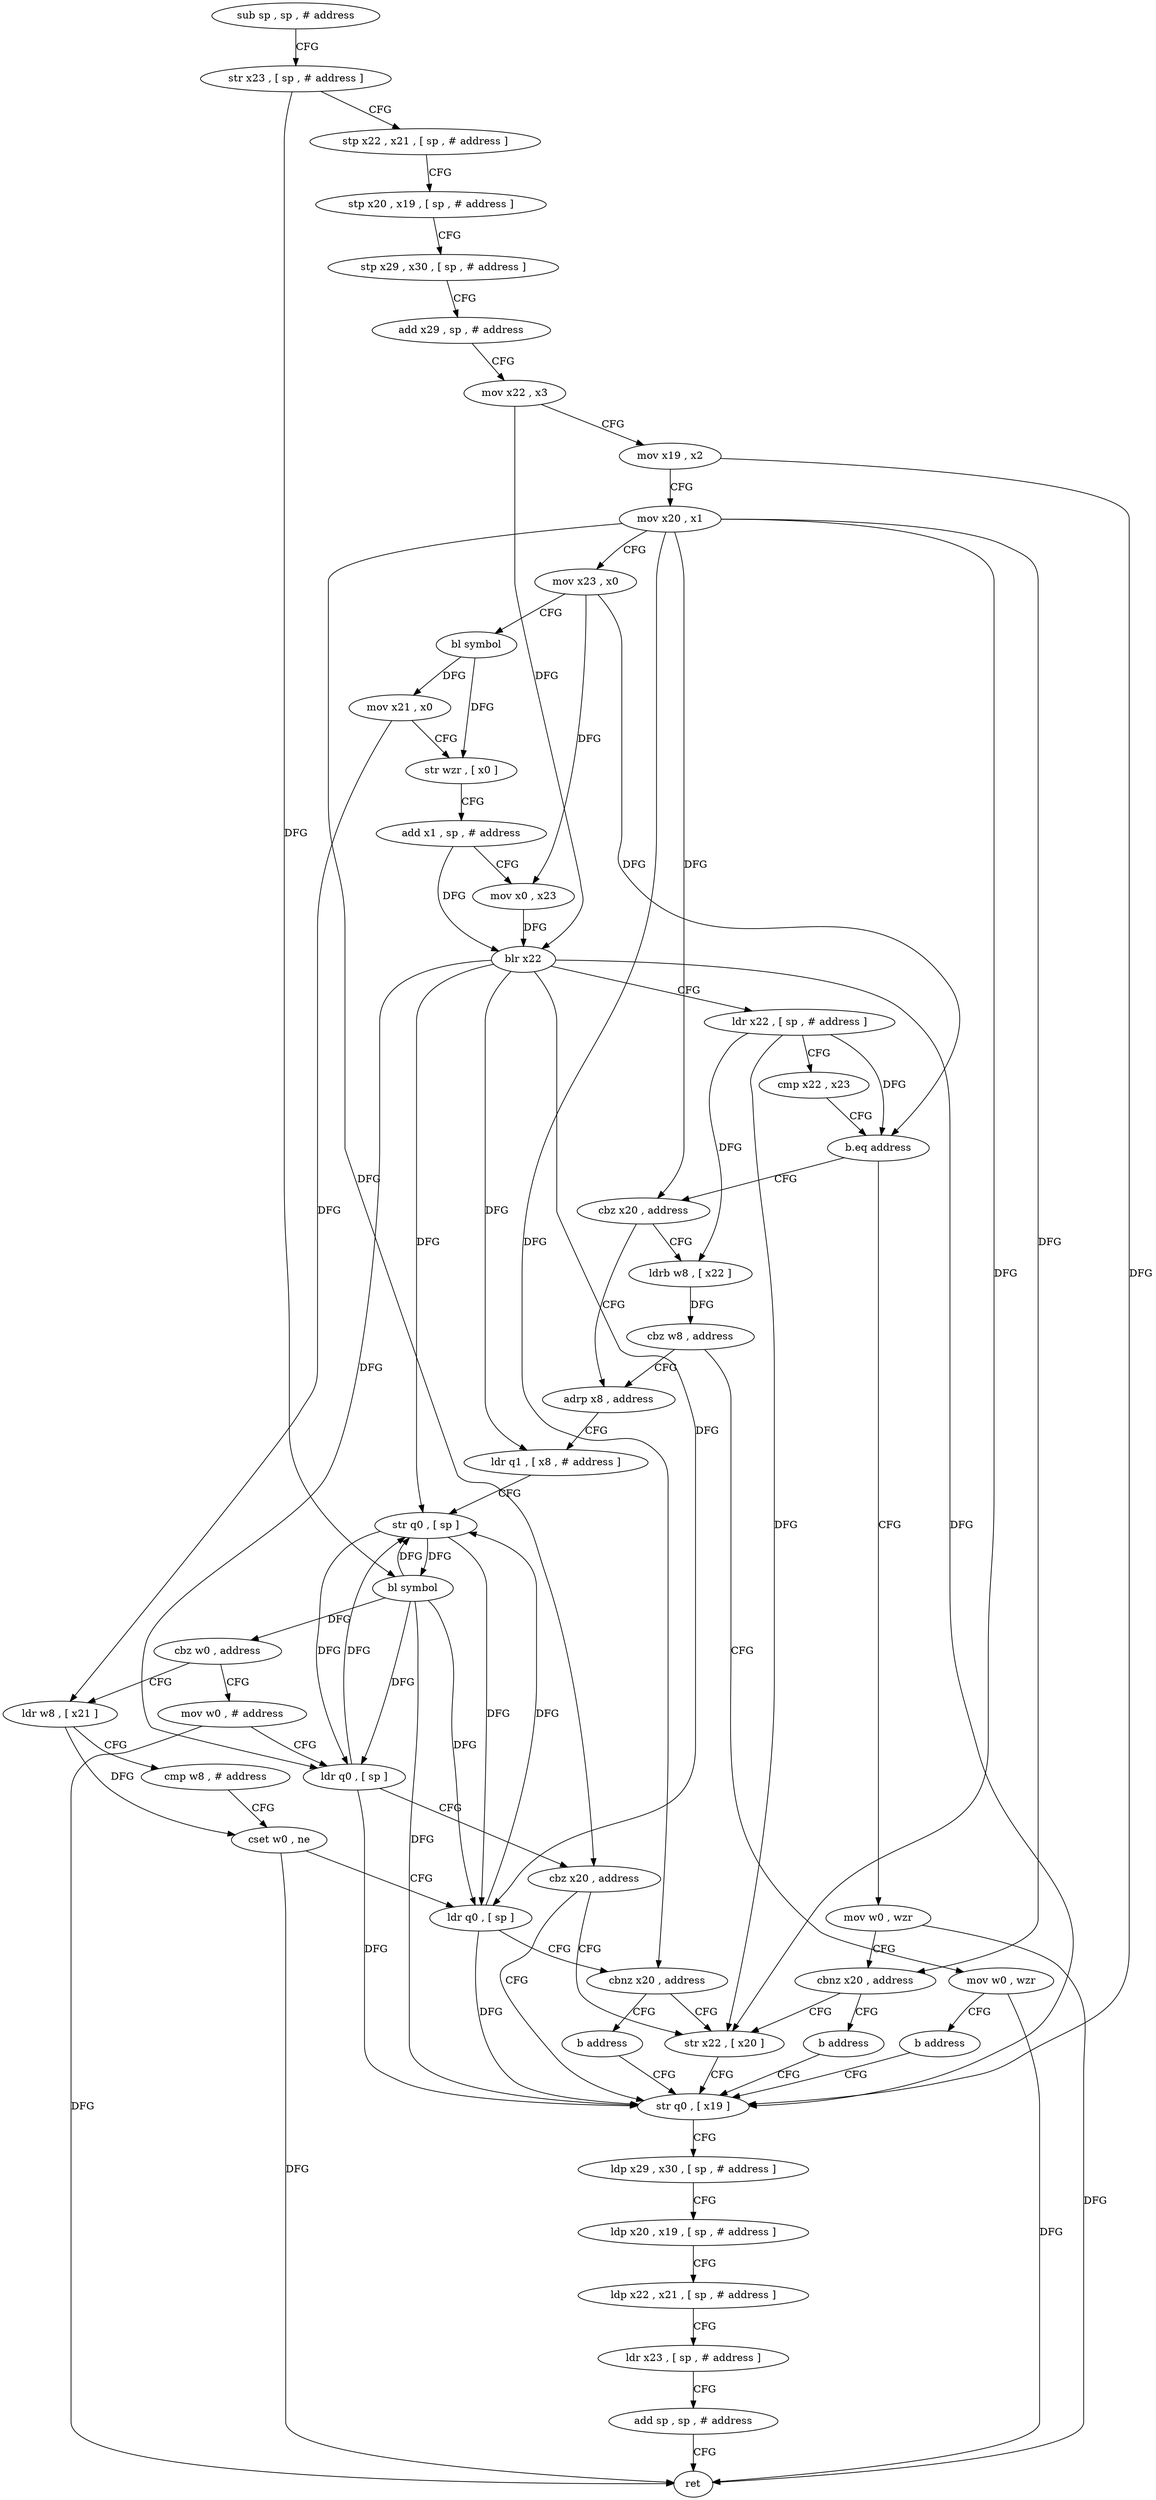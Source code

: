 digraph "func" {
"4220008" [label = "sub sp , sp , # address" ]
"4220012" [label = "str x23 , [ sp , # address ]" ]
"4220016" [label = "stp x22 , x21 , [ sp , # address ]" ]
"4220020" [label = "stp x20 , x19 , [ sp , # address ]" ]
"4220024" [label = "stp x29 , x30 , [ sp , # address ]" ]
"4220028" [label = "add x29 , sp , # address" ]
"4220032" [label = "mov x22 , x3" ]
"4220036" [label = "mov x19 , x2" ]
"4220040" [label = "mov x20 , x1" ]
"4220044" [label = "mov x23 , x0" ]
"4220048" [label = "bl symbol" ]
"4220052" [label = "mov x21 , x0" ]
"4220056" [label = "str wzr , [ x0 ]" ]
"4220060" [label = "add x1 , sp , # address" ]
"4220064" [label = "mov x0 , x23" ]
"4220068" [label = "blr x22" ]
"4220072" [label = "ldr x22 , [ sp , # address ]" ]
"4220076" [label = "cmp x22 , x23" ]
"4220080" [label = "b.eq address" ]
"4220132" [label = "mov w0 , wzr" ]
"4220084" [label = "cbz x20 , address" ]
"4220136" [label = "cbnz x20 , address" ]
"4220172" [label = "str x22 , [ x20 ]" ]
"4220140" [label = "b address" ]
"4220144" [label = "ldrb w8 , [ x22 ]" ]
"4220088" [label = "adrp x8 , address" ]
"4220176" [label = "str q0 , [ x19 ]" ]
"4220148" [label = "cbz w8 , address" ]
"4220152" [label = "mov w0 , wzr" ]
"4220092" [label = "ldr q1 , [ x8 , # address ]" ]
"4220096" [label = "str q0 , [ sp ]" ]
"4220100" [label = "bl symbol" ]
"4220104" [label = "cbz w0 , address" ]
"4220160" [label = "mov w0 , # address" ]
"4220108" [label = "ldr w8 , [ x21 ]" ]
"4220180" [label = "ldp x29 , x30 , [ sp , # address ]" ]
"4220184" [label = "ldp x20 , x19 , [ sp , # address ]" ]
"4220188" [label = "ldp x22 , x21 , [ sp , # address ]" ]
"4220192" [label = "ldr x23 , [ sp , # address ]" ]
"4220196" [label = "add sp , sp , # address" ]
"4220200" [label = "ret" ]
"4220156" [label = "b address" ]
"4220164" [label = "ldr q0 , [ sp ]" ]
"4220168" [label = "cbz x20 , address" ]
"4220112" [label = "cmp w8 , # address" ]
"4220116" [label = "cset w0 , ne" ]
"4220120" [label = "ldr q0 , [ sp ]" ]
"4220124" [label = "cbnz x20 , address" ]
"4220128" [label = "b address" ]
"4220008" -> "4220012" [ label = "CFG" ]
"4220012" -> "4220016" [ label = "CFG" ]
"4220012" -> "4220100" [ label = "DFG" ]
"4220016" -> "4220020" [ label = "CFG" ]
"4220020" -> "4220024" [ label = "CFG" ]
"4220024" -> "4220028" [ label = "CFG" ]
"4220028" -> "4220032" [ label = "CFG" ]
"4220032" -> "4220036" [ label = "CFG" ]
"4220032" -> "4220068" [ label = "DFG" ]
"4220036" -> "4220040" [ label = "CFG" ]
"4220036" -> "4220176" [ label = "DFG" ]
"4220040" -> "4220044" [ label = "CFG" ]
"4220040" -> "4220136" [ label = "DFG" ]
"4220040" -> "4220084" [ label = "DFG" ]
"4220040" -> "4220172" [ label = "DFG" ]
"4220040" -> "4220168" [ label = "DFG" ]
"4220040" -> "4220124" [ label = "DFG" ]
"4220044" -> "4220048" [ label = "CFG" ]
"4220044" -> "4220064" [ label = "DFG" ]
"4220044" -> "4220080" [ label = "DFG" ]
"4220048" -> "4220052" [ label = "DFG" ]
"4220048" -> "4220056" [ label = "DFG" ]
"4220052" -> "4220056" [ label = "CFG" ]
"4220052" -> "4220108" [ label = "DFG" ]
"4220056" -> "4220060" [ label = "CFG" ]
"4220060" -> "4220064" [ label = "CFG" ]
"4220060" -> "4220068" [ label = "DFG" ]
"4220064" -> "4220068" [ label = "DFG" ]
"4220068" -> "4220072" [ label = "CFG" ]
"4220068" -> "4220096" [ label = "DFG" ]
"4220068" -> "4220176" [ label = "DFG" ]
"4220068" -> "4220164" [ label = "DFG" ]
"4220068" -> "4220120" [ label = "DFG" ]
"4220068" -> "4220092" [ label = "DFG" ]
"4220072" -> "4220076" [ label = "CFG" ]
"4220072" -> "4220080" [ label = "DFG" ]
"4220072" -> "4220172" [ label = "DFG" ]
"4220072" -> "4220144" [ label = "DFG" ]
"4220076" -> "4220080" [ label = "CFG" ]
"4220080" -> "4220132" [ label = "CFG" ]
"4220080" -> "4220084" [ label = "CFG" ]
"4220132" -> "4220136" [ label = "CFG" ]
"4220132" -> "4220200" [ label = "DFG" ]
"4220084" -> "4220144" [ label = "CFG" ]
"4220084" -> "4220088" [ label = "CFG" ]
"4220136" -> "4220172" [ label = "CFG" ]
"4220136" -> "4220140" [ label = "CFG" ]
"4220172" -> "4220176" [ label = "CFG" ]
"4220140" -> "4220176" [ label = "CFG" ]
"4220144" -> "4220148" [ label = "DFG" ]
"4220088" -> "4220092" [ label = "CFG" ]
"4220176" -> "4220180" [ label = "CFG" ]
"4220148" -> "4220088" [ label = "CFG" ]
"4220148" -> "4220152" [ label = "CFG" ]
"4220152" -> "4220156" [ label = "CFG" ]
"4220152" -> "4220200" [ label = "DFG" ]
"4220092" -> "4220096" [ label = "CFG" ]
"4220096" -> "4220100" [ label = "DFG" ]
"4220096" -> "4220164" [ label = "DFG" ]
"4220096" -> "4220120" [ label = "DFG" ]
"4220100" -> "4220104" [ label = "DFG" ]
"4220100" -> "4220096" [ label = "DFG" ]
"4220100" -> "4220176" [ label = "DFG" ]
"4220100" -> "4220164" [ label = "DFG" ]
"4220100" -> "4220120" [ label = "DFG" ]
"4220104" -> "4220160" [ label = "CFG" ]
"4220104" -> "4220108" [ label = "CFG" ]
"4220160" -> "4220164" [ label = "CFG" ]
"4220160" -> "4220200" [ label = "DFG" ]
"4220108" -> "4220112" [ label = "CFG" ]
"4220108" -> "4220116" [ label = "DFG" ]
"4220180" -> "4220184" [ label = "CFG" ]
"4220184" -> "4220188" [ label = "CFG" ]
"4220188" -> "4220192" [ label = "CFG" ]
"4220192" -> "4220196" [ label = "CFG" ]
"4220196" -> "4220200" [ label = "CFG" ]
"4220156" -> "4220176" [ label = "CFG" ]
"4220164" -> "4220168" [ label = "CFG" ]
"4220164" -> "4220096" [ label = "DFG" ]
"4220164" -> "4220176" [ label = "DFG" ]
"4220168" -> "4220176" [ label = "CFG" ]
"4220168" -> "4220172" [ label = "CFG" ]
"4220112" -> "4220116" [ label = "CFG" ]
"4220116" -> "4220120" [ label = "CFG" ]
"4220116" -> "4220200" [ label = "DFG" ]
"4220120" -> "4220124" [ label = "CFG" ]
"4220120" -> "4220096" [ label = "DFG" ]
"4220120" -> "4220176" [ label = "DFG" ]
"4220124" -> "4220172" [ label = "CFG" ]
"4220124" -> "4220128" [ label = "CFG" ]
"4220128" -> "4220176" [ label = "CFG" ]
}
